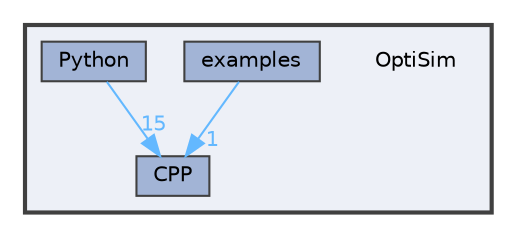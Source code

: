 digraph "OptiSim"
{
 // LATEX_PDF_SIZE
  bgcolor="transparent";
  edge [fontname=Helvetica,fontsize=10,labelfontname=Helvetica,labelfontsize=10];
  node [fontname=Helvetica,fontsize=10,shape=box,height=0.2,width=0.4];
  compound=true
  subgraph clusterdir_d459a611694dda7a142dbf4cd99b2396 {
    graph [ bgcolor="#edf0f7", pencolor="grey25", label="", fontname=Helvetica,fontsize=10 style="filled,bold", URL="dir_d459a611694dda7a142dbf4cd99b2396.html",tooltip=""]
    dir_d459a611694dda7a142dbf4cd99b2396 [shape=plaintext, label="OptiSim"];
  dir_ebd350a6ab8457145effad1be399dc3a [label="CPP", fillcolor="#a2b4d6", color="grey25", style="filled", URL="dir_ebd350a6ab8457145effad1be399dc3a.html",tooltip=""];
  dir_5b81725f7e48b36a5fa62a060d59da35 [label="examples", fillcolor="#a2b4d6", color="grey25", style="filled", URL="dir_5b81725f7e48b36a5fa62a060d59da35.html",tooltip=""];
  dir_d748a46f6a2daa25613a8c2dbcad5dee [label="Python", fillcolor="#a2b4d6", color="grey25", style="filled", URL="dir_d748a46f6a2daa25613a8c2dbcad5dee.html",tooltip=""];
  }
  dir_5b81725f7e48b36a5fa62a060d59da35->dir_ebd350a6ab8457145effad1be399dc3a [headlabel="1", labeldistance=1.5 headhref="dir_000010_000009.html" href="dir_000010_000009.html" color="steelblue1" fontcolor="steelblue1"];
  dir_d748a46f6a2daa25613a8c2dbcad5dee->dir_ebd350a6ab8457145effad1be399dc3a [headlabel="15", labeldistance=1.5 headhref="dir_000013_000009.html" href="dir_000013_000009.html" color="steelblue1" fontcolor="steelblue1"];
}
